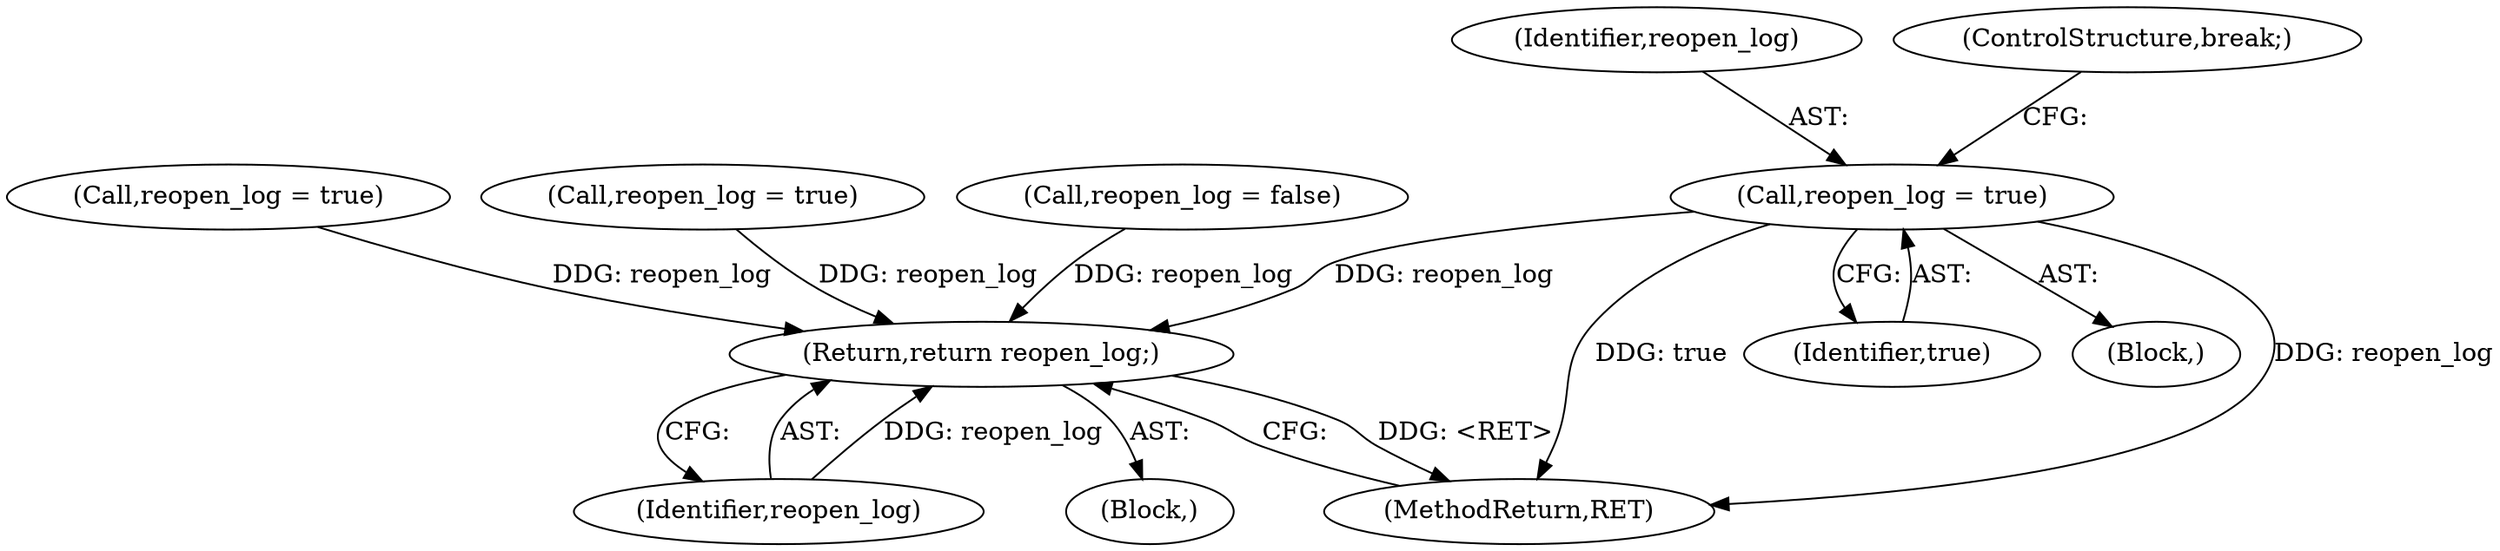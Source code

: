 digraph "0_keepalived_c6247a9ef2c7b33244ab1d3aa5d629ec49f0a067_2@API" {
"1000269" [label="(Call,reopen_log = true)"];
"1000743" [label="(Return,return reopen_log;)"];
"1000195" [label="(Block,)"];
"1000109" [label="(Block,)"];
"1000348" [label="(Call,reopen_log = true)"];
"1000377" [label="(Call,reopen_log = true)"];
"1000112" [label="(Call,reopen_log = false)"];
"1000743" [label="(Return,return reopen_log;)"];
"1000270" [label="(Identifier,reopen_log)"];
"1000269" [label="(Call,reopen_log = true)"];
"1000272" [label="(ControlStructure,break;)"];
"1000745" [label="(MethodReturn,RET)"];
"1000744" [label="(Identifier,reopen_log)"];
"1000271" [label="(Identifier,true)"];
"1000269" -> "1000195"  [label="AST: "];
"1000269" -> "1000271"  [label="CFG: "];
"1000270" -> "1000269"  [label="AST: "];
"1000271" -> "1000269"  [label="AST: "];
"1000272" -> "1000269"  [label="CFG: "];
"1000269" -> "1000745"  [label="DDG: reopen_log"];
"1000269" -> "1000745"  [label="DDG: true"];
"1000269" -> "1000743"  [label="DDG: reopen_log"];
"1000743" -> "1000109"  [label="AST: "];
"1000743" -> "1000744"  [label="CFG: "];
"1000744" -> "1000743"  [label="AST: "];
"1000745" -> "1000743"  [label="CFG: "];
"1000743" -> "1000745"  [label="DDG: <RET>"];
"1000744" -> "1000743"  [label="DDG: reopen_log"];
"1000348" -> "1000743"  [label="DDG: reopen_log"];
"1000377" -> "1000743"  [label="DDG: reopen_log"];
"1000112" -> "1000743"  [label="DDG: reopen_log"];
}
